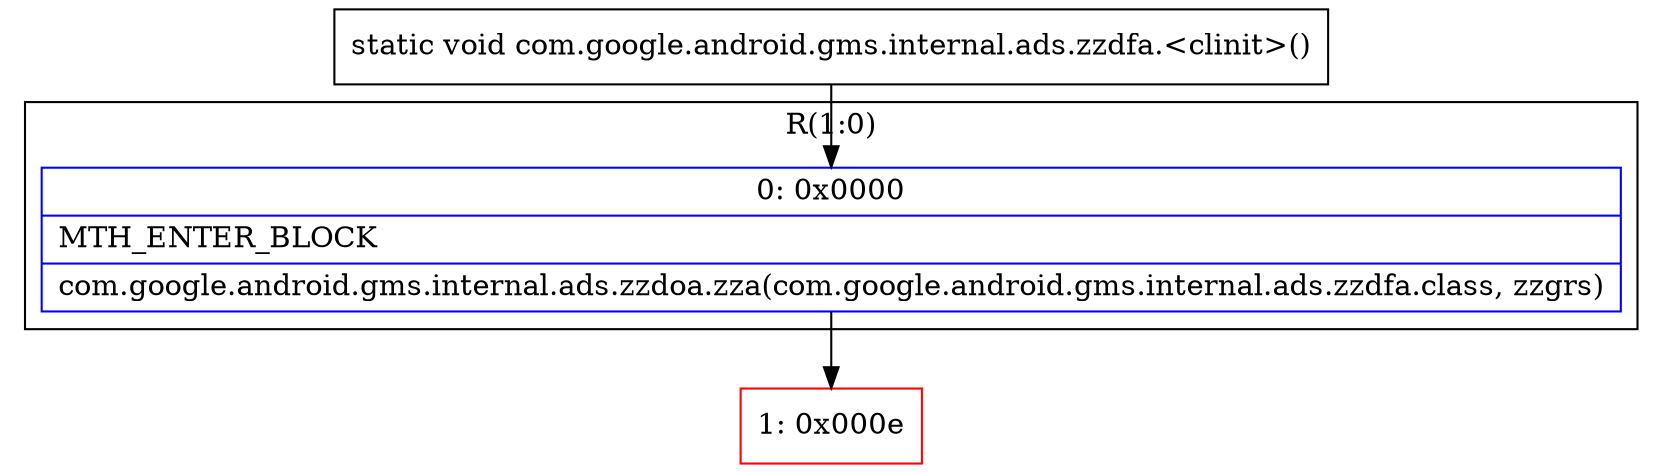 digraph "CFG forcom.google.android.gms.internal.ads.zzdfa.\<clinit\>()V" {
subgraph cluster_Region_1654881540 {
label = "R(1:0)";
node [shape=record,color=blue];
Node_0 [shape=record,label="{0\:\ 0x0000|MTH_ENTER_BLOCK\l|com.google.android.gms.internal.ads.zzdoa.zza(com.google.android.gms.internal.ads.zzdfa.class, zzgrs)\l}"];
}
Node_1 [shape=record,color=red,label="{1\:\ 0x000e}"];
MethodNode[shape=record,label="{static void com.google.android.gms.internal.ads.zzdfa.\<clinit\>() }"];
MethodNode -> Node_0;
Node_0 -> Node_1;
}

